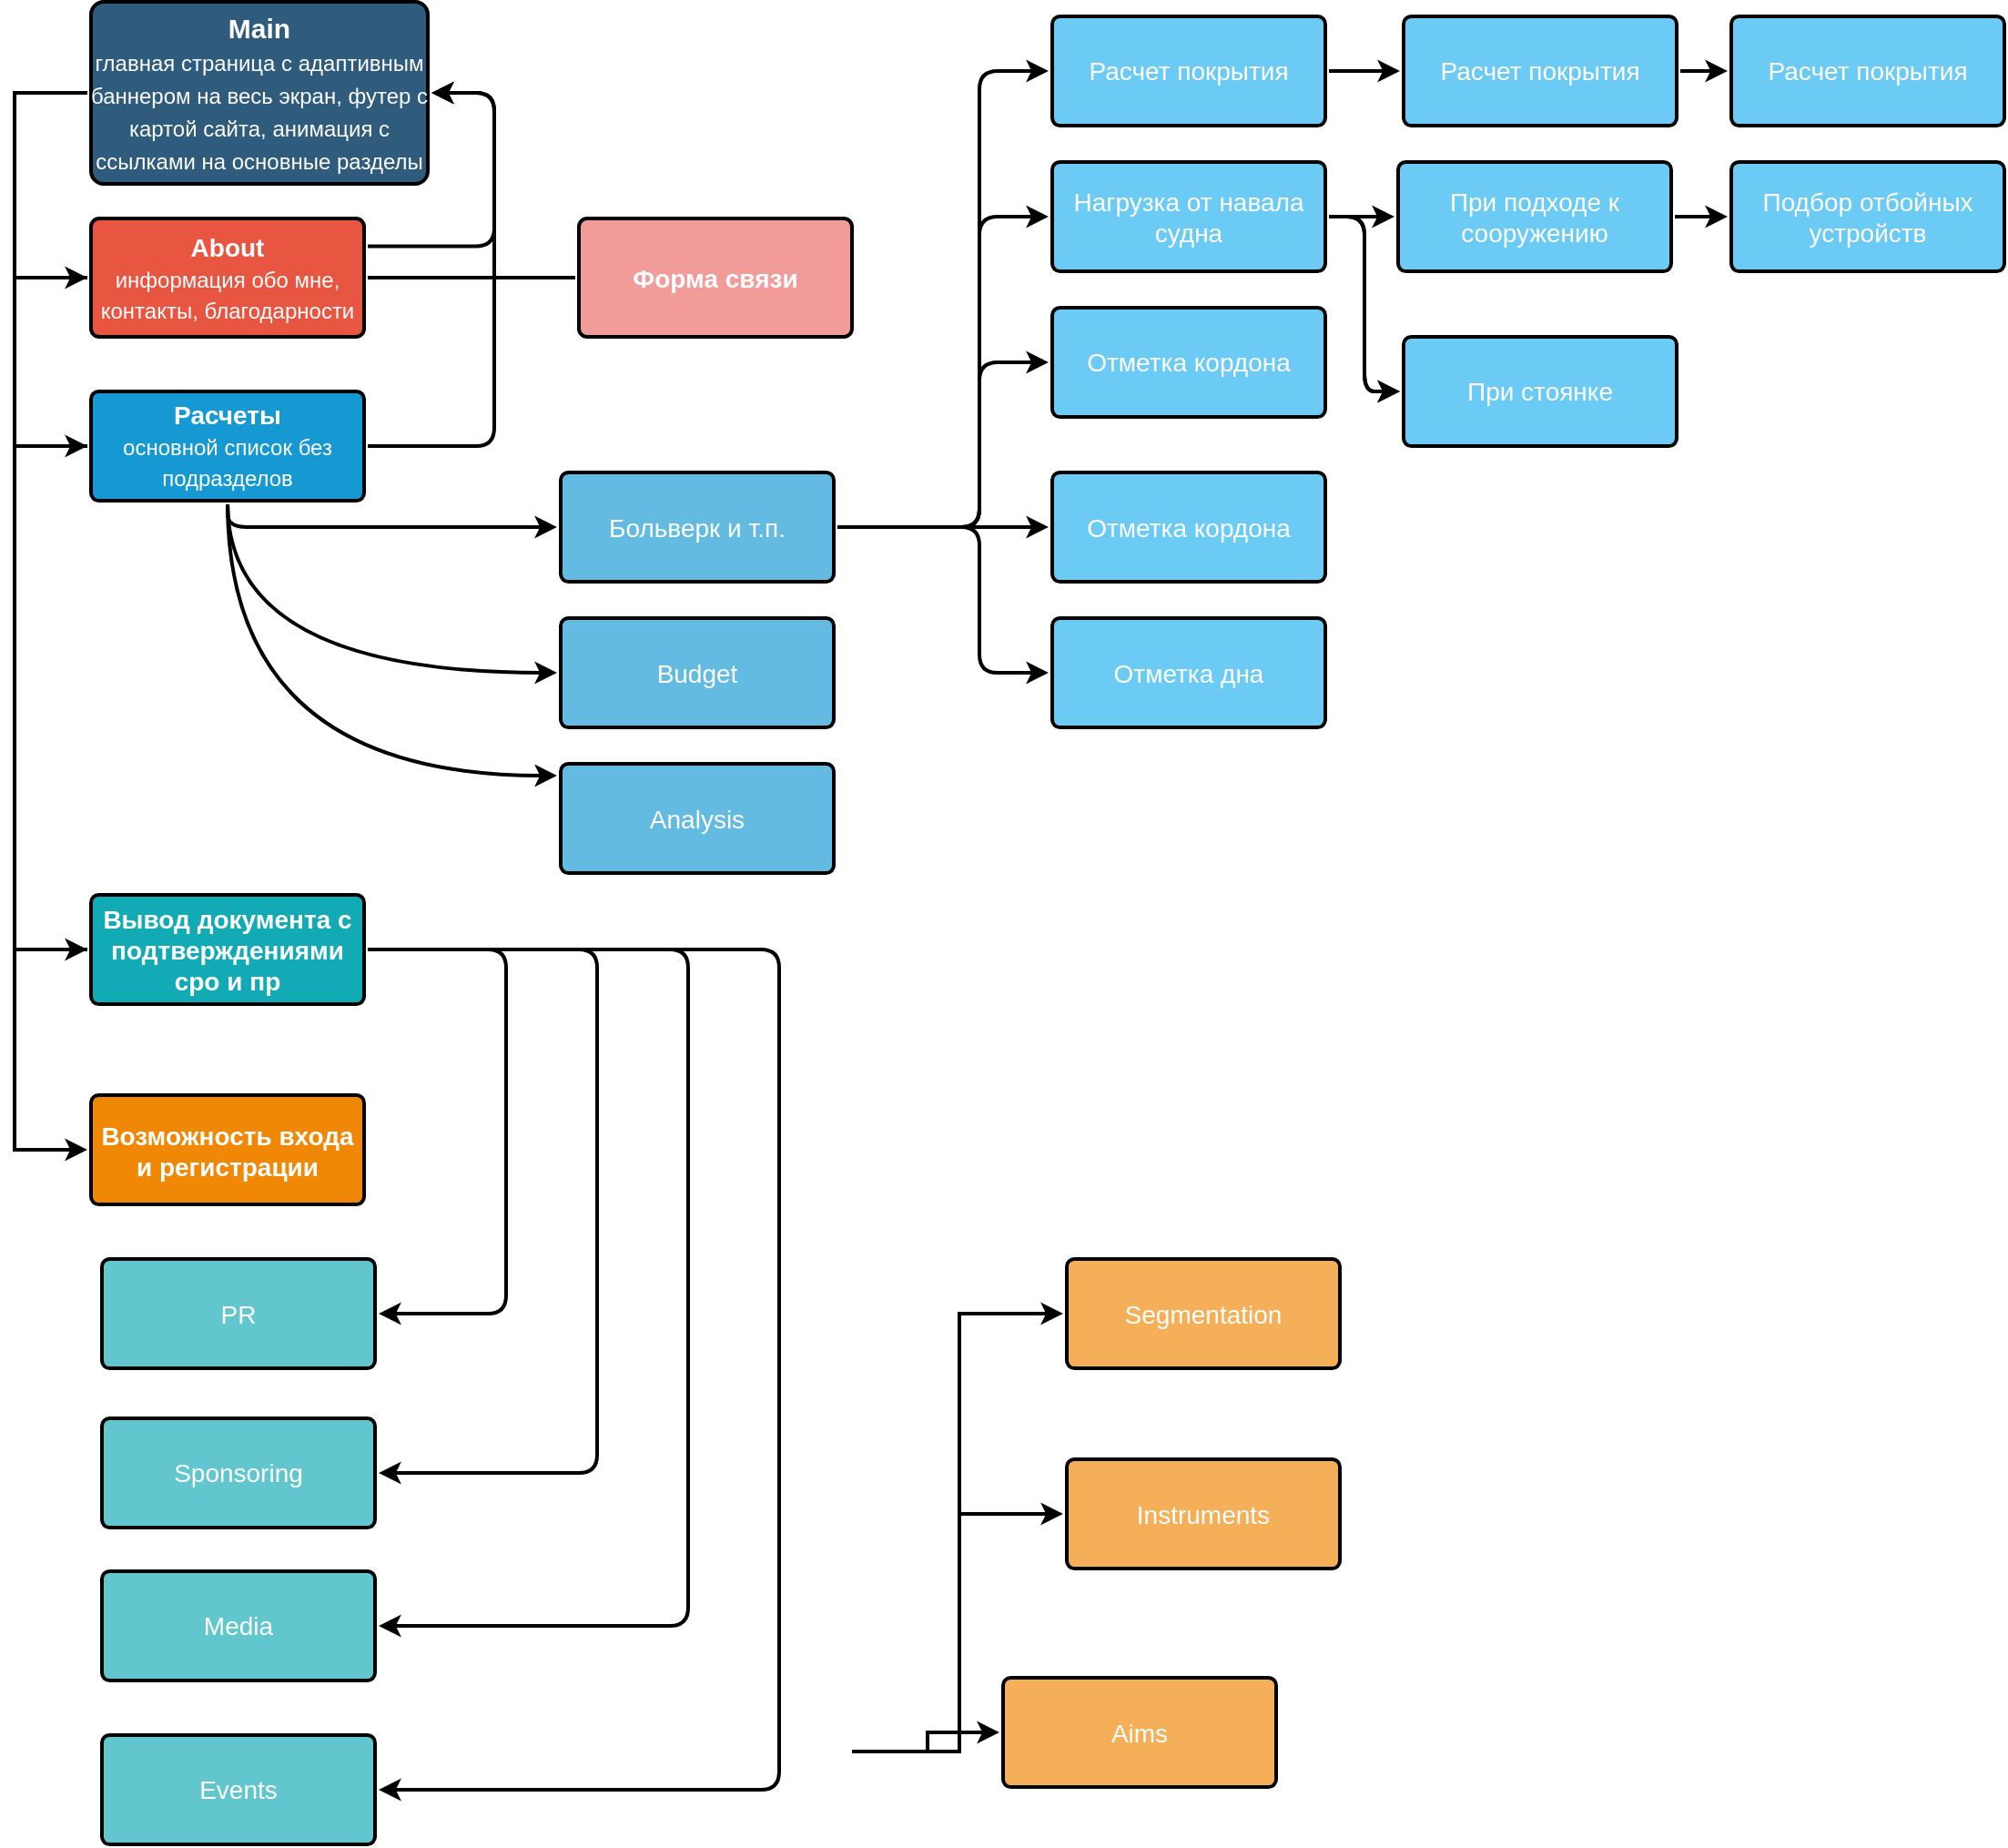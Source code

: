 <mxfile version="11.0.8" type="github"><diagram id="6a731a19-8d31-9384-78a2-239565b7b9f0" name="Page-1"><mxGraphModel dx="1239" dy="959" grid="1" gridSize="10" guides="1" tooltips="1" connect="1" arrows="1" fold="1" page="1" pageScale="1" pageWidth="1169" pageHeight="827" background="#ffffff" math="0" shadow="0"><root><mxCell id="0"/><mxCell id="1" parent="0"/><mxCell id="1747" value="" style="edgeStyle=elbowEdgeStyle;rounded=0;jumpStyle=none;html=1;shadow=0;labelBackgroundColor=none;startArrow=none;startFill=0;endArrow=classic;endFill=1;jettySize=auto;orthogonalLoop=1;strokeColor=#000000;strokeWidth=2;fontFamily=Helvetica;fontSize=16;fontColor=#23445D;spacing=5;entryX=0;entryY=0.5;entryDx=0;entryDy=0;exitX=0;exitY=0.5;exitDx=0;exitDy=0;" parent="1" source="1753" target="1760" edge="1"><mxGeometry relative="1" as="geometry"><Array as="points"><mxPoint x="30" y="260"/><mxPoint x="33.5" y="177"/></Array></mxGeometry></mxCell><mxCell id="1748" value="" style="edgeStyle=elbowEdgeStyle;rounded=0;jumpStyle=none;html=1;shadow=0;labelBackgroundColor=none;startArrow=none;startFill=0;endArrow=classic;endFill=1;jettySize=auto;orthogonalLoop=1;strokeColor=#000000;strokeWidth=2;fontFamily=Helvetica;fontSize=16;fontColor=#23445D;spacing=5;entryX=0;entryY=0.5;entryDx=0;entryDy=0;exitX=0;exitY=0.5;exitDx=0;exitDy=0;" parent="1" source="1749" target="1753" edge="1"><mxGeometry relative="1" as="geometry"><mxPoint x="113.5" y="97" as="sourcePoint"/><Array as="points"><mxPoint x="30" y="150"/><mxPoint x="33.5" y="137"/></Array></mxGeometry></mxCell><mxCell id="V0S4Sb7-uBsaVgJkaVNg-1787" style="edgeStyle=elbowEdgeStyle;rounded=0;orthogonalLoop=1;jettySize=auto;html=1;exitX=0;exitY=0.5;exitDx=0;exitDy=0;entryX=0;entryY=0.5;entryDx=0;entryDy=0;endArrow=classic;endFill=1;strokeColor=#000000;strokeWidth=2;fontSize=14;" edge="1" parent="1" source="1760" target="1771"><mxGeometry relative="1" as="geometry"><Array as="points"><mxPoint x="30" y="530"/><mxPoint x="33.5" y="487"/></Array></mxGeometry></mxCell><mxCell id="V0S4Sb7-uBsaVgJkaVNg-1789" style="edgeStyle=elbowEdgeStyle;rounded=0;jumpStyle=none;orthogonalLoop=1;jettySize=auto;html=1;entryX=0;entryY=0.5;entryDx=0;entryDy=0;endArrow=classic;endFill=1;strokeColor=#000000;strokeWidth=2;fontSize=14;exitX=0;exitY=0.5;exitDx=0;exitDy=0;" edge="1" parent="1" source="1771" target="1764"><mxGeometry relative="1" as="geometry"><mxPoint x="70" y="550" as="sourcePoint"/><Array as="points"><mxPoint x="30" y="580"/><mxPoint x="30" y="590"/><mxPoint x="30" y="470"/><mxPoint x="30" y="550"/><mxPoint x="30" y="470"/><mxPoint x="30" y="420"/></Array></mxGeometry></mxCell><mxCell id="1749" value="Main&lt;br style=&quot;font-size: 15px&quot;&gt;&lt;span style=&quot;font-size: 12px ; font-weight: 400&quot;&gt;главная страница с адаптивным баннером на весь экран, футер с картой сайта, анимация с ссылками&amp;nbsp;на основные разделы&lt;/span&gt;" style="rounded=1;whiteSpace=wrap;html=1;shadow=0;labelBackgroundColor=none;strokeColor=#000000;strokeWidth=2;fillColor=#2F5B7C;fontFamily=Helvetica;fontSize=15;fontColor=#FFFFFF;align=center;fontStyle=1;spacing=0;arcSize=7;perimeterSpacing=2;" parent="1" vertex="1"><mxGeometry x="72" y="32" width="185" height="100" as="geometry"/></mxCell><mxCell id="V0S4Sb7-uBsaVgJkaVNg-1779" style="edgeStyle=elbowEdgeStyle;rounded=1;orthogonalLoop=1;jettySize=auto;html=1;exitX=1;exitY=0.25;exitDx=0;exitDy=0;entryX=1;entryY=0.5;entryDx=0;entryDy=0;strokeColor=#000000;strokeWidth=2;fontSize=14;" edge="1" parent="1" source="1753" target="1749"><mxGeometry relative="1" as="geometry"><Array as="points"><mxPoint x="293.5" y="147"/></Array></mxGeometry></mxCell><mxCell id="V0S4Sb7-uBsaVgJkaVNg-1784" value="" style="edgeStyle=elbowEdgeStyle;rounded=0;orthogonalLoop=1;jettySize=auto;html=1;strokeColor=#000000;strokeWidth=2;fontSize=14;endArrow=none;endFill=0;" edge="1" parent="1" source="1753" target="V0S4Sb7-uBsaVgJkaVNg-1783"><mxGeometry relative="1" as="geometry"/></mxCell><mxCell id="1753" value="About&lt;br&gt;&lt;span style=&quot;font-size: 12px ; font-weight: 400&quot;&gt;информация обо мне, контакты, благодарности&lt;/span&gt;" style="rounded=1;whiteSpace=wrap;html=1;shadow=0;labelBackgroundColor=none;strokeColor=#000000;strokeWidth=2;fillColor=#e85642;fontFamily=Helvetica;fontSize=14;fontColor=#FFFFFF;align=center;spacing=5;fontStyle=1;arcSize=7;perimeterSpacing=2;" parent="1" vertex="1"><mxGeometry x="72" y="151" width="150" height="65" as="geometry"/></mxCell><mxCell id="V0S4Sb7-uBsaVgJkaVNg-1783" value="Форма связи" style="rounded=1;whiteSpace=wrap;html=1;shadow=0;labelBackgroundColor=none;strokeColor=#000000;strokeWidth=2;fillColor=#F19C99;fontFamily=Helvetica;fontSize=14;fontColor=#FFFFFF;align=center;spacing=5;fontStyle=1;arcSize=7;perimeterSpacing=2;" vertex="1" parent="1"><mxGeometry x="340" y="151" width="150" height="65" as="geometry"/></mxCell><mxCell id="1757" value="" style="edgeStyle=elbowEdgeStyle;jumpStyle=none;html=1;shadow=0;labelBackgroundColor=none;startArrow=none;startFill=0;endArrow=classic;endFill=1;jettySize=auto;orthogonalLoop=1;strokeColor=#000000;strokeWidth=2;fontFamily=Helvetica;fontSize=14;fontColor=#FFFFFF;spacing=5;exitX=0.5;exitY=1;exitDx=0;exitDy=0;curved=1;" parent="1" source="1760" target="1763" edge="1"><mxGeometry relative="1" as="geometry"><Array as="points"><mxPoint x="147.5" y="457"/><mxPoint x="413.5" y="417"/></Array></mxGeometry></mxCell><mxCell id="1758" value="" style="edgeStyle=elbowEdgeStyle;jumpStyle=none;html=1;shadow=0;labelBackgroundColor=none;startArrow=none;startFill=0;endArrow=classic;endFill=1;jettySize=auto;orthogonalLoop=1;strokeColor=#000000;strokeWidth=2;fontFamily=Helvetica;fontSize=14;fontColor=#FFFFFF;spacing=5;entryX=0;entryY=0.5;entryDx=0;entryDy=0;exitX=0.5;exitY=1;exitDx=0;exitDy=0;curved=1;" parent="1" source="1760" target="1762" edge="1"><mxGeometry relative="1" as="geometry"><Array as="points"><mxPoint x="147.5" y="407"/></Array></mxGeometry></mxCell><mxCell id="1759" value="" style="edgeStyle=elbowEdgeStyle;jumpStyle=none;html=1;shadow=0;labelBackgroundColor=none;startArrow=none;startFill=0;endArrow=classic;endFill=1;jettySize=auto;orthogonalLoop=1;strokeColor=#000000;strokeWidth=2;fontFamily=Helvetica;fontSize=14;fontColor=#FFFFFF;spacing=5;exitX=0.5;exitY=1;exitDx=0;exitDy=0;entryX=0;entryY=0.5;entryDx=0;entryDy=0;rounded=1;" parent="1" source="1760" target="1761" edge="1"><mxGeometry relative="1" as="geometry"><Array as="points"><mxPoint x="147.5" y="321"/><mxPoint x="243.5" y="327"/><mxPoint x="203.5" y="357"/><mxPoint x="223.5" y="357"/><mxPoint x="233.5" y="357"/><mxPoint x="273.5" y="317"/></Array></mxGeometry></mxCell><mxCell id="V0S4Sb7-uBsaVgJkaVNg-1788" style="edgeStyle=elbowEdgeStyle;rounded=1;jumpStyle=none;orthogonalLoop=1;jettySize=auto;html=1;exitX=1;exitY=0.5;exitDx=0;exitDy=0;entryX=1;entryY=0.5;entryDx=0;entryDy=0;endArrow=classic;endFill=1;strokeColor=#000000;strokeWidth=2;fontSize=14;" edge="1" parent="1" source="1760" target="1749"><mxGeometry relative="1" as="geometry"><Array as="points"><mxPoint x="293.5" y="227"/></Array></mxGeometry></mxCell><mxCell id="1760" value="Расчеты&lt;br&gt;&lt;font style=&quot;font-size: 12px ; font-weight: normal&quot;&gt;основной список без подразделов&lt;/font&gt;" style="rounded=1;whiteSpace=wrap;html=1;shadow=0;labelBackgroundColor=none;strokeColor=#000000;strokeWidth=2;fillColor=#1699d3;fontFamily=Helvetica;fontSize=14;fontColor=#FFFFFF;align=center;spacing=5;fontStyle=1;arcSize=7;perimeterSpacing=2;" parent="1" vertex="1"><mxGeometry x="72" y="246" width="150" height="60" as="geometry"/></mxCell><mxCell id="V0S4Sb7-uBsaVgJkaVNg-1786" value="" style="edgeStyle=elbowEdgeStyle;orthogonalLoop=1;jettySize=auto;html=1;endArrow=classic;endFill=1;strokeColor=#000000;strokeWidth=2;fontSize=14;exitX=1;exitY=0.5;exitDx=0;exitDy=0;entryX=0;entryY=0.5;entryDx=0;entryDy=0;rounded=1;" edge="1" parent="1" source="1761" target="V0S4Sb7-uBsaVgJkaVNg-1785"><mxGeometry relative="1" as="geometry"><Array as="points"><mxPoint x="560" y="160"/><mxPoint x="500" y="240"/><mxPoint x="480" y="230"/><mxPoint x="510" y="230"/><mxPoint x="520" y="220"/><mxPoint x="550" y="240"/><mxPoint x="490" y="240"/><mxPoint x="490" y="260"/><mxPoint x="490" y="260"/><mxPoint x="490" y="230"/><mxPoint x="510" y="210"/><mxPoint x="555" y="270"/></Array></mxGeometry></mxCell><mxCell id="V0S4Sb7-uBsaVgJkaVNg-1795" style="edgeStyle=elbowEdgeStyle;jumpStyle=none;orthogonalLoop=1;jettySize=auto;html=1;exitX=1;exitY=0.5;exitDx=0;exitDy=0;entryX=0;entryY=0.5;entryDx=0;entryDy=0;endArrow=classic;endFill=1;strokeColor=#000000;strokeWidth=2;fontSize=14;rounded=1;" edge="1" parent="1" source="1761" target="V0S4Sb7-uBsaVgJkaVNg-1791"><mxGeometry relative="1" as="geometry"><Array as="points"><mxPoint x="560" y="190"/><mxPoint x="500" y="180"/></Array></mxGeometry></mxCell><mxCell id="V0S4Sb7-uBsaVgJkaVNg-1796" style="edgeStyle=elbowEdgeStyle;jumpStyle=none;orthogonalLoop=1;jettySize=auto;html=1;exitX=1;exitY=0.5;exitDx=0;exitDy=0;entryX=0;entryY=0.5;entryDx=0;entryDy=0;endArrow=classic;endFill=1;strokeColor=#000000;strokeWidth=2;fontSize=14;rounded=1;" edge="1" parent="1" source="1761" target="V0S4Sb7-uBsaVgJkaVNg-1793"><mxGeometry relative="1" as="geometry"><Array as="points"><mxPoint x="560" y="270"/></Array></mxGeometry></mxCell><mxCell id="V0S4Sb7-uBsaVgJkaVNg-1813" style="edgeStyle=elbowEdgeStyle;rounded=1;jumpStyle=none;orthogonalLoop=1;jettySize=auto;html=1;exitX=1;exitY=0.5;exitDx=0;exitDy=0;entryX=0;entryY=0.5;entryDx=0;entryDy=0;endArrow=classic;endFill=1;strokeColor=#000000;strokeWidth=2;fontSize=14;" edge="1" parent="1" source="1761" target="V0S4Sb7-uBsaVgJkaVNg-1811"><mxGeometry relative="1" as="geometry"/></mxCell><mxCell id="V0S4Sb7-uBsaVgJkaVNg-1814" style="edgeStyle=elbowEdgeStyle;rounded=1;jumpStyle=none;orthogonalLoop=1;jettySize=auto;html=1;exitX=1;exitY=0.5;exitDx=0;exitDy=0;entryX=0;entryY=0.5;entryDx=0;entryDy=0;endArrow=classic;endFill=1;strokeColor=#000000;strokeWidth=2;fontSize=14;" edge="1" parent="1" source="1761" target="V0S4Sb7-uBsaVgJkaVNg-1797"><mxGeometry relative="1" as="geometry"><Array as="points"><mxPoint x="560" y="340"/><mxPoint x="500" y="350"/></Array></mxGeometry></mxCell><mxCell id="1761" value="Больверк и т.п." style="rounded=1;whiteSpace=wrap;html=1;shadow=0;labelBackgroundColor=none;strokeColor=#000000;strokeWidth=2;fillColor=#64bbe2;fontFamily=Helvetica;fontSize=14;fontColor=#FFFFFF;align=center;spacing=5;arcSize=7;perimeterSpacing=2;" parent="1" vertex="1"><mxGeometry x="330" y="290.5" width="150" height="60" as="geometry"/></mxCell><mxCell id="V0S4Sb7-uBsaVgJkaVNg-1817" value="" style="edgeStyle=elbowEdgeStyle;rounded=1;jumpStyle=none;orthogonalLoop=1;jettySize=auto;html=1;endArrow=classic;endFill=1;strokeColor=#000000;strokeWidth=2;fontSize=14;" edge="1" parent="1" source="V0S4Sb7-uBsaVgJkaVNg-1785" target="V0S4Sb7-uBsaVgJkaVNg-1816"><mxGeometry relative="1" as="geometry"/></mxCell><mxCell id="V0S4Sb7-uBsaVgJkaVNg-1785" value="Расчет покрытия" style="rounded=1;whiteSpace=wrap;html=1;shadow=0;labelBackgroundColor=none;strokeColor=#000000;strokeWidth=2;fillColor=#6CCBF5;fontFamily=Helvetica;fontSize=14;fontColor=#FFFFFF;align=center;spacing=5;arcSize=7;perimeterSpacing=2;" vertex="1" parent="1"><mxGeometry x="600" y="40" width="150" height="60" as="geometry"/></mxCell><mxCell id="V0S4Sb7-uBsaVgJkaVNg-1819" value="" style="edgeStyle=elbowEdgeStyle;rounded=1;jumpStyle=none;orthogonalLoop=1;jettySize=auto;html=1;endArrow=classic;endFill=1;strokeColor=#000000;strokeWidth=2;fontSize=14;" edge="1" parent="1" source="V0S4Sb7-uBsaVgJkaVNg-1816" target="V0S4Sb7-uBsaVgJkaVNg-1818"><mxGeometry relative="1" as="geometry"/></mxCell><mxCell id="V0S4Sb7-uBsaVgJkaVNg-1816" value="Расчет покрытия" style="rounded=1;whiteSpace=wrap;html=1;shadow=0;labelBackgroundColor=none;strokeColor=#000000;strokeWidth=2;fillColor=#6CCBF5;fontFamily=Helvetica;fontSize=14;fontColor=#FFFFFF;align=center;spacing=5;arcSize=7;perimeterSpacing=2;" vertex="1" parent="1"><mxGeometry x="793" y="40" width="150" height="60" as="geometry"/></mxCell><mxCell id="V0S4Sb7-uBsaVgJkaVNg-1818" value="Расчет покрытия" style="rounded=1;whiteSpace=wrap;html=1;shadow=0;labelBackgroundColor=none;strokeColor=#000000;strokeWidth=2;fillColor=#6CCBF5;fontFamily=Helvetica;fontSize=14;fontColor=#FFFFFF;align=center;spacing=5;arcSize=7;perimeterSpacing=2;" vertex="1" parent="1"><mxGeometry x="973" y="40" width="150" height="60" as="geometry"/></mxCell><mxCell id="V0S4Sb7-uBsaVgJkaVNg-1797" value="Отметка дна" style="rounded=1;whiteSpace=wrap;html=1;shadow=0;labelBackgroundColor=none;strokeColor=#000000;strokeWidth=2;fillColor=#6CCBF5;fontFamily=Helvetica;fontSize=14;fontColor=#FFFFFF;align=center;spacing=5;arcSize=7;perimeterSpacing=2;" vertex="1" parent="1"><mxGeometry x="600" y="370.5" width="150" height="60" as="geometry"/></mxCell><mxCell id="V0S4Sb7-uBsaVgJkaVNg-1800" value="" style="edgeStyle=elbowEdgeStyle;rounded=1;jumpStyle=none;orthogonalLoop=1;jettySize=auto;html=1;endArrow=classic;endFill=1;strokeColor=#000000;strokeWidth=2;fontSize=14;" edge="1" parent="1" source="V0S4Sb7-uBsaVgJkaVNg-1791" target="V0S4Sb7-uBsaVgJkaVNg-1799"><mxGeometry relative="1" as="geometry"/></mxCell><mxCell id="V0S4Sb7-uBsaVgJkaVNg-1801" value="" style="edgeStyle=elbowEdgeStyle;rounded=1;jumpStyle=none;orthogonalLoop=1;jettySize=auto;html=1;endArrow=classic;endFill=1;strokeColor=#000000;strokeWidth=2;fontSize=14;" edge="1" parent="1" source="V0S4Sb7-uBsaVgJkaVNg-1791" target="V0S4Sb7-uBsaVgJkaVNg-1799"><mxGeometry relative="1" as="geometry"/></mxCell><mxCell id="V0S4Sb7-uBsaVgJkaVNg-1804" style="edgeStyle=elbowEdgeStyle;rounded=1;jumpStyle=none;orthogonalLoop=1;jettySize=auto;html=1;exitX=1;exitY=0.5;exitDx=0;exitDy=0;entryX=0;entryY=0.5;entryDx=0;entryDy=0;endArrow=classic;endFill=1;strokeColor=#000000;strokeWidth=2;fontSize=14;" edge="1" parent="1" source="V0S4Sb7-uBsaVgJkaVNg-1791" target="V0S4Sb7-uBsaVgJkaVNg-1802"><mxGeometry relative="1" as="geometry"/></mxCell><mxCell id="V0S4Sb7-uBsaVgJkaVNg-1791" value="Нагрузка от навала судна" style="rounded=1;whiteSpace=wrap;html=1;shadow=0;labelBackgroundColor=none;strokeColor=#000000;strokeWidth=2;fillColor=#6CCBF5;fontFamily=Helvetica;fontSize=14;fontColor=#FFFFFF;align=center;spacing=5;arcSize=7;perimeterSpacing=2;" vertex="1" parent="1"><mxGeometry x="600" y="120" width="150" height="60" as="geometry"/></mxCell><mxCell id="V0S4Sb7-uBsaVgJkaVNg-1799" value="При стоянке" style="rounded=1;whiteSpace=wrap;html=1;shadow=0;labelBackgroundColor=none;strokeColor=#000000;strokeWidth=2;fillColor=#6CCBF5;fontFamily=Helvetica;fontSize=14;fontColor=#FFFFFF;align=center;spacing=5;arcSize=7;perimeterSpacing=2;" vertex="1" parent="1"><mxGeometry x="793" y="216" width="150" height="60" as="geometry"/></mxCell><mxCell id="V0S4Sb7-uBsaVgJkaVNg-1808" value="" style="edgeStyle=elbowEdgeStyle;rounded=1;jumpStyle=none;orthogonalLoop=1;jettySize=auto;html=1;endArrow=classic;endFill=1;strokeColor=#000000;strokeWidth=2;fontSize=14;" edge="1" parent="1" source="V0S4Sb7-uBsaVgJkaVNg-1802" target="V0S4Sb7-uBsaVgJkaVNg-1807"><mxGeometry relative="1" as="geometry"/></mxCell><mxCell id="V0S4Sb7-uBsaVgJkaVNg-1802" value="При подходе к сооружению" style="rounded=1;whiteSpace=wrap;html=1;shadow=0;labelBackgroundColor=none;strokeColor=#000000;strokeWidth=2;fillColor=#6CCBF5;fontFamily=Helvetica;fontSize=14;fontColor=#FFFFFF;align=center;spacing=5;arcSize=7;perimeterSpacing=2;" vertex="1" parent="1"><mxGeometry x="790" y="120" width="150" height="60" as="geometry"/></mxCell><mxCell id="V0S4Sb7-uBsaVgJkaVNg-1807" value="Подбор отбойных устройств" style="rounded=1;whiteSpace=wrap;html=1;shadow=0;labelBackgroundColor=none;strokeColor=#000000;strokeWidth=2;fillColor=#6CCBF5;fontFamily=Helvetica;fontSize=14;fontColor=#FFFFFF;align=center;spacing=5;arcSize=7;perimeterSpacing=2;" vertex="1" parent="1"><mxGeometry x="973" y="120" width="150" height="60" as="geometry"/></mxCell><mxCell id="V0S4Sb7-uBsaVgJkaVNg-1793" value="Отметка кордона" style="rounded=1;whiteSpace=wrap;html=1;shadow=0;labelBackgroundColor=none;strokeColor=#000000;strokeWidth=2;fillColor=#6CCBF5;fontFamily=Helvetica;fontSize=14;fontColor=#FFFFFF;align=center;spacing=5;arcSize=7;perimeterSpacing=2;" vertex="1" parent="1"><mxGeometry x="600" y="200" width="150" height="60" as="geometry"/></mxCell><mxCell id="V0S4Sb7-uBsaVgJkaVNg-1811" value="Отметка кордона" style="rounded=1;whiteSpace=wrap;html=1;shadow=0;labelBackgroundColor=none;strokeColor=#000000;strokeWidth=2;fillColor=#6CCBF5;fontFamily=Helvetica;fontSize=14;fontColor=#FFFFFF;align=center;spacing=5;arcSize=7;perimeterSpacing=2;" vertex="1" parent="1"><mxGeometry x="600" y="290.5" width="150" height="60" as="geometry"/></mxCell><mxCell id="1762" value="Budget" style="rounded=1;whiteSpace=wrap;html=1;shadow=0;labelBackgroundColor=none;strokeColor=#000000;strokeWidth=2;fillColor=#64bbe2;fontFamily=Helvetica;fontSize=14;fontColor=#FFFFFF;align=center;spacing=5;arcSize=7;perimeterSpacing=2;" parent="1" vertex="1"><mxGeometry x="330" y="370.5" width="150" height="60" as="geometry"/></mxCell><mxCell id="1763" value="Analysis" style="rounded=1;whiteSpace=wrap;html=1;shadow=0;labelBackgroundColor=none;strokeColor=#000000;strokeWidth=2;fillColor=#64bbe2;fontFamily=Helvetica;fontSize=14;fontColor=#FFFFFF;align=center;spacing=5;arcSize=7;perimeterSpacing=2;" parent="1" vertex="1"><mxGeometry x="330" y="450.5" width="150" height="60" as="geometry"/></mxCell><mxCell id="1764" value="Возможность входа и регистрации" style="rounded=1;whiteSpace=wrap;html=1;shadow=0;labelBackgroundColor=none;strokeColor=#000000;strokeWidth=2;fillColor=#F08705;fontFamily=Helvetica;fontSize=14;fontColor=#FFFFFF;align=center;spacing=5;fontStyle=1;arcSize=7;perimeterSpacing=2;" parent="1" vertex="1"><mxGeometry x="72" y="632.5" width="150" height="60" as="geometry"/></mxCell><mxCell id="1765" value="Aims&lt;br&gt;" style="rounded=1;whiteSpace=wrap;html=1;shadow=0;labelBackgroundColor=none;strokeColor=#000000;strokeWidth=2;fillColor=#f5af58;fontFamily=Helvetica;fontSize=14;fontColor=#FFFFFF;align=center;spacing=5;arcSize=7;perimeterSpacing=2;" parent="1" vertex="1"><mxGeometry x="573" y="952.5" width="150" height="60" as="geometry"/></mxCell><mxCell id="1766" value="" style="edgeStyle=elbowEdgeStyle;rounded=0;jumpStyle=none;html=1;shadow=0;labelBackgroundColor=none;startArrow=none;startFill=0;endArrow=classic;endFill=1;jettySize=auto;orthogonalLoop=1;strokeColor=#000000;strokeWidth=2;fontFamily=Helvetica;fontSize=14;fontColor=#FFFFFF;spacing=5;" parent="1" target="1765" edge="1"><mxGeometry relative="1" as="geometry"><mxPoint x="490" y="993" as="sourcePoint"/></mxGeometry></mxCell><mxCell id="1767" value="Instruments" style="rounded=1;whiteSpace=wrap;html=1;shadow=0;labelBackgroundColor=none;strokeColor=#000000;strokeWidth=2;fillColor=#f5af58;fontFamily=Helvetica;fontSize=14;fontColor=#FFFFFF;align=center;spacing=5;arcSize=7;perimeterSpacing=2;" parent="1" vertex="1"><mxGeometry x="608" y="832.5" width="150" height="60" as="geometry"/></mxCell><mxCell id="1768" value="" style="edgeStyle=elbowEdgeStyle;rounded=0;jumpStyle=none;html=1;shadow=0;labelBackgroundColor=none;startArrow=none;startFill=0;endArrow=classic;endFill=1;jettySize=auto;orthogonalLoop=1;strokeColor=#000000;strokeWidth=2;fontFamily=Helvetica;fontSize=14;fontColor=#FFFFFF;spacing=5;" parent="1" target="1767" edge="1"><mxGeometry relative="1" as="geometry"><mxPoint x="490" y="993" as="sourcePoint"/></mxGeometry></mxCell><mxCell id="1769" value="Segmentation" style="rounded=1;whiteSpace=wrap;html=1;shadow=0;labelBackgroundColor=none;strokeColor=#000000;strokeWidth=2;fillColor=#f5af58;fontFamily=Helvetica;fontSize=14;fontColor=#FFFFFF;align=center;spacing=5;arcSize=7;perimeterSpacing=2;" parent="1" vertex="1"><mxGeometry x="608" y="722.5" width="150" height="60" as="geometry"/></mxCell><mxCell id="1770" value="" style="edgeStyle=elbowEdgeStyle;rounded=0;jumpStyle=none;html=1;shadow=0;labelBackgroundColor=none;startArrow=none;startFill=0;endArrow=classic;endFill=1;jettySize=auto;orthogonalLoop=1;strokeColor=#000000;strokeWidth=2;fontFamily=Helvetica;fontSize=14;fontColor=#FFFFFF;spacing=5;" parent="1" target="1769" edge="1"><mxGeometry relative="1" as="geometry"><mxPoint x="490" y="993" as="sourcePoint"/></mxGeometry></mxCell><mxCell id="1771" value="Вывод документа с подтверждениями сро и пр" style="rounded=1;whiteSpace=wrap;html=1;shadow=0;labelBackgroundColor=none;strokeColor=#000000;strokeWidth=2;fillColor=#12aab5;fontFamily=Helvetica;fontSize=14;fontColor=#FFFFFF;align=center;spacing=5;fontStyle=1;arcSize=7;perimeterSpacing=2;" parent="1" vertex="1"><mxGeometry x="72" y="522.5" width="150" height="60" as="geometry"/></mxCell><mxCell id="1772" value="Events" style="rounded=1;whiteSpace=wrap;html=1;shadow=0;labelBackgroundColor=none;strokeColor=#000000;strokeWidth=2;fillColor=#61c6ce;fontFamily=Helvetica;fontSize=14;fontColor=#FFFFFF;align=center;spacing=5;fontStyle=0;arcSize=7;perimeterSpacing=2;" parent="1" vertex="1"><mxGeometry x="78" y="984" width="150" height="60" as="geometry"/></mxCell><mxCell id="1773" value="" style="edgeStyle=elbowEdgeStyle;rounded=1;jumpStyle=none;html=1;shadow=0;labelBackgroundColor=none;startArrow=none;startFill=0;jettySize=auto;orthogonalLoop=1;strokeColor=#000000;strokeWidth=2;fontFamily=Helvetica;fontSize=14;fontColor=#FFFFFF;spacing=5;fontStyle=1;fillColor=#b0e3e6;" parent="1" source="1771" target="1772" edge="1"><mxGeometry relative="1" as="geometry"><Array as="points"><mxPoint x="450" y="600"/><mxPoint x="440" y="620"/></Array></mxGeometry></mxCell><mxCell id="1774" value="Media" style="rounded=1;whiteSpace=wrap;html=1;shadow=0;labelBackgroundColor=none;strokeColor=#000000;strokeWidth=2;fillColor=#61c6ce;fontFamily=Helvetica;fontSize=14;fontColor=#FFFFFF;align=center;spacing=5;fontStyle=0;arcSize=7;perimeterSpacing=2;" parent="1" vertex="1"><mxGeometry x="78" y="894" width="150" height="60" as="geometry"/></mxCell><mxCell id="1775" value="" style="edgeStyle=elbowEdgeStyle;rounded=1;jumpStyle=none;html=1;shadow=0;labelBackgroundColor=none;startArrow=none;startFill=0;jettySize=auto;orthogonalLoop=1;strokeColor=#000000;strokeWidth=2;fontFamily=Helvetica;fontSize=14;fontColor=#FFFFFF;spacing=5;fontStyle=1;fillColor=#b0e3e6;" parent="1" source="1771" target="1774" edge="1"><mxGeometry relative="1" as="geometry"><Array as="points"><mxPoint x="400" y="590"/><mxPoint x="410" y="630"/><mxPoint x="743.5" y="613"/></Array></mxGeometry></mxCell><mxCell id="1776" value="Sponsoring" style="rounded=1;whiteSpace=wrap;html=1;shadow=0;labelBackgroundColor=none;strokeColor=#000000;strokeWidth=2;fillColor=#61c6ce;fontFamily=Helvetica;fontSize=14;fontColor=#FFFFFF;align=center;spacing=5;fontStyle=0;arcSize=7;perimeterSpacing=2;" parent="1" vertex="1"><mxGeometry x="78" y="810" width="150" height="60" as="geometry"/></mxCell><mxCell id="1777" value="" style="edgeStyle=elbowEdgeStyle;rounded=1;jumpStyle=none;html=1;shadow=0;labelBackgroundColor=none;startArrow=none;startFill=0;jettySize=auto;orthogonalLoop=1;strokeColor=#000000;strokeWidth=2;fontFamily=Helvetica;fontSize=14;fontColor=#FFFFFF;spacing=5;fontStyle=1;fillColor=#b0e3e6;" parent="1" source="1771" target="1776" edge="1"><mxGeometry relative="1" as="geometry"><Array as="points"><mxPoint x="350" y="670"/><mxPoint x="743.5" y="557"/></Array></mxGeometry></mxCell><mxCell id="1778" value="PR" style="rounded=1;whiteSpace=wrap;html=1;shadow=0;labelBackgroundColor=none;strokeColor=#000000;strokeWidth=2;fillColor=#61c6ce;fontFamily=Helvetica;fontSize=14;fontColor=#FFFFFF;align=center;spacing=5;fontStyle=0;arcSize=7;perimeterSpacing=2;" parent="1" vertex="1"><mxGeometry x="78" y="722.5" width="150" height="60" as="geometry"/></mxCell><mxCell id="1779" value="" style="edgeStyle=elbowEdgeStyle;rounded=1;jumpStyle=none;html=1;shadow=0;labelBackgroundColor=none;startArrow=none;startFill=0;jettySize=auto;orthogonalLoop=1;strokeColor=#000000;strokeWidth=2;fontFamily=Helvetica;fontSize=14;fontColor=#FFFFFF;spacing=5;fontStyle=1;fillColor=#b0e3e6;" parent="1" source="1771" target="1778" edge="1"><mxGeometry relative="1" as="geometry"><Array as="points"><mxPoint x="300" y="630"/><mxPoint x="573.5" y="557"/><mxPoint x="743.5" y="527"/></Array></mxGeometry></mxCell></root></mxGraphModel></diagram></mxfile>
